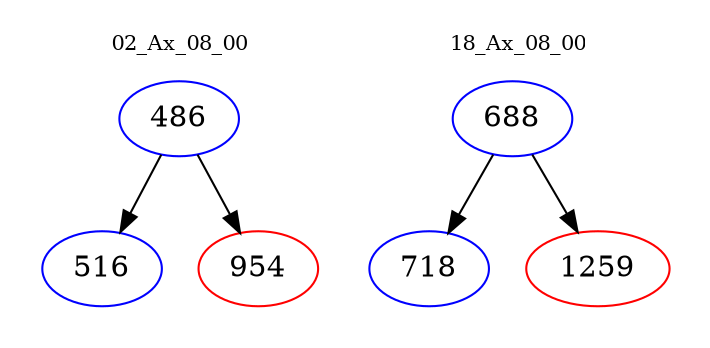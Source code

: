 digraph{
subgraph cluster_0 {
color = white
label = "02_Ax_08_00";
fontsize=10;
T0_486 [label="486", color="blue"]
T0_486 -> T0_516 [color="black"]
T0_516 [label="516", color="blue"]
T0_486 -> T0_954 [color="black"]
T0_954 [label="954", color="red"]
}
subgraph cluster_1 {
color = white
label = "18_Ax_08_00";
fontsize=10;
T1_688 [label="688", color="blue"]
T1_688 -> T1_718 [color="black"]
T1_718 [label="718", color="blue"]
T1_688 -> T1_1259 [color="black"]
T1_1259 [label="1259", color="red"]
}
}
